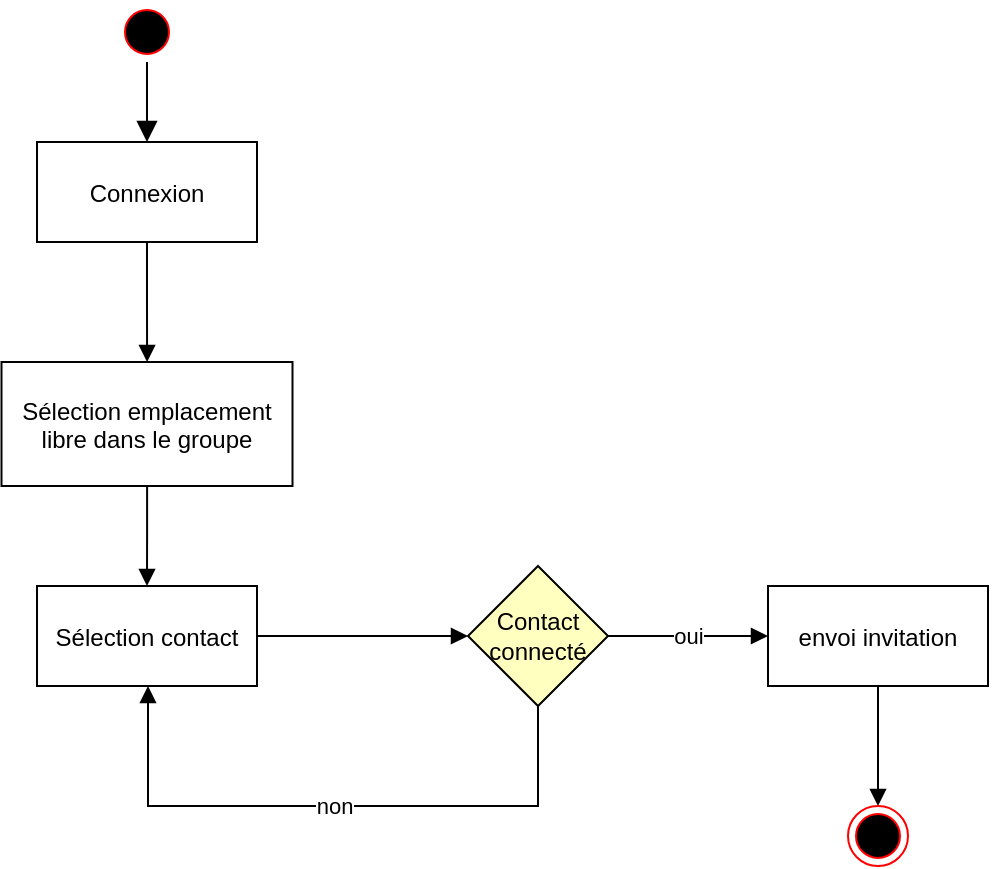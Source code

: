 <mxfile version="13.7.9" type="device"><diagram name="Page-1" id="e7e014a7-5840-1c2e-5031-d8a46d1fe8dd"><mxGraphModel dx="1086" dy="806" grid="1" gridSize="10" guides="1" tooltips="1" connect="1" arrows="1" fold="1" page="1" pageScale="1" pageWidth="1169" pageHeight="826" background="#ffffff" math="0" shadow="0"><root><mxCell id="0"/><mxCell id="1" parent="0"/><mxCell id="UD9zhraPYJoLendP_A7f-50" value="" style="ellipse;shape=startState;fillColor=#000000;strokeColor=#ff0000;" vertex="1" parent="1"><mxGeometry x="274.5" y="178" width="30" height="30" as="geometry"/></mxCell><mxCell id="UD9zhraPYJoLendP_A7f-51" value="" style="edgeStyle=elbowEdgeStyle;elbow=horizontal;verticalAlign=bottom;endArrow=block;endSize=8;endFill=1;rounded=0" edge="1" parent="1" source="UD9zhraPYJoLendP_A7f-50" target="UD9zhraPYJoLendP_A7f-52"><mxGeometry x="110" y="50" as="geometry"><mxPoint x="125" y="120" as="targetPoint"/></mxGeometry></mxCell><mxCell id="UD9zhraPYJoLendP_A7f-82" style="edgeStyle=orthogonalEdgeStyle;rounded=0;orthogonalLoop=1;jettySize=auto;html=1;strokeColor=#000000;endArrow=block;endFill=1;" edge="1" parent="1" source="UD9zhraPYJoLendP_A7f-52" target="UD9zhraPYJoLendP_A7f-53"><mxGeometry relative="1" as="geometry"/></mxCell><mxCell id="UD9zhraPYJoLendP_A7f-52" value="Connexion" style="" vertex="1" parent="1"><mxGeometry x="234.5" y="248" width="110" height="50" as="geometry"/></mxCell><mxCell id="UD9zhraPYJoLendP_A7f-84" style="edgeStyle=orthogonalEdgeStyle;rounded=0;orthogonalLoop=1;jettySize=auto;html=1;endArrow=block;endFill=1;strokeColor=#000000;" edge="1" parent="1" source="UD9zhraPYJoLendP_A7f-53" target="UD9zhraPYJoLendP_A7f-55"><mxGeometry relative="1" as="geometry"/></mxCell><mxCell id="UD9zhraPYJoLendP_A7f-53" value="Sélection emplacement &#10;libre dans le groupe" style="" vertex="1" parent="1"><mxGeometry x="216.75" y="358" width="145.5" height="62" as="geometry"/></mxCell><mxCell id="UD9zhraPYJoLendP_A7f-88" style="edgeStyle=orthogonalEdgeStyle;rounded=0;orthogonalLoop=1;jettySize=auto;html=1;endArrow=block;endFill=1;strokeColor=#000000;" edge="1" parent="1" source="UD9zhraPYJoLendP_A7f-55" target="UD9zhraPYJoLendP_A7f-85"><mxGeometry relative="1" as="geometry"/></mxCell><mxCell id="UD9zhraPYJoLendP_A7f-55" value="Sélection contact" style="" vertex="1" parent="1"><mxGeometry x="234.5" y="470" width="110" height="50" as="geometry"/></mxCell><mxCell id="UD9zhraPYJoLendP_A7f-91" style="edgeStyle=orthogonalEdgeStyle;rounded=0;orthogonalLoop=1;jettySize=auto;html=1;entryX=0.5;entryY=0;entryDx=0;entryDy=0;endArrow=block;endFill=1;strokeColor=#000000;" edge="1" parent="1" source="UD9zhraPYJoLendP_A7f-76" target="UD9zhraPYJoLendP_A7f-79"><mxGeometry relative="1" as="geometry"/></mxCell><mxCell id="UD9zhraPYJoLendP_A7f-76" value="envoi invitation" style="" vertex="1" parent="1"><mxGeometry x="600" y="470" width="110" height="50" as="geometry"/></mxCell><mxCell id="UD9zhraPYJoLendP_A7f-79" value="" style="ellipse;shape=endState;fillColor=#000000;strokeColor=#ff0000" vertex="1" parent="1"><mxGeometry x="640" y="580" width="30" height="30" as="geometry"/></mxCell><mxCell id="UD9zhraPYJoLendP_A7f-89" value="non" style="edgeStyle=orthogonalEdgeStyle;rounded=0;orthogonalLoop=1;jettySize=auto;html=1;endArrow=block;endFill=1;strokeColor=#000000;" edge="1" parent="1" source="UD9zhraPYJoLendP_A7f-85" target="UD9zhraPYJoLendP_A7f-55"><mxGeometry relative="1" as="geometry"><Array as="points"><mxPoint x="485" y="580"/><mxPoint x="290" y="580"/></Array></mxGeometry></mxCell><mxCell id="UD9zhraPYJoLendP_A7f-90" value="oui" style="edgeStyle=orthogonalEdgeStyle;rounded=0;orthogonalLoop=1;jettySize=auto;html=1;endArrow=block;endFill=1;strokeColor=#000000;" edge="1" parent="1" source="UD9zhraPYJoLendP_A7f-85" target="UD9zhraPYJoLendP_A7f-76"><mxGeometry relative="1" as="geometry"/></mxCell><mxCell id="UD9zhraPYJoLendP_A7f-85" value="Contact connecté" style="rhombus;whiteSpace=wrap;html=1;fillColor=#ffffc0;" vertex="1" parent="1"><mxGeometry x="450" y="460" width="70" height="70" as="geometry"/></mxCell></root></mxGraphModel></diagram></mxfile>